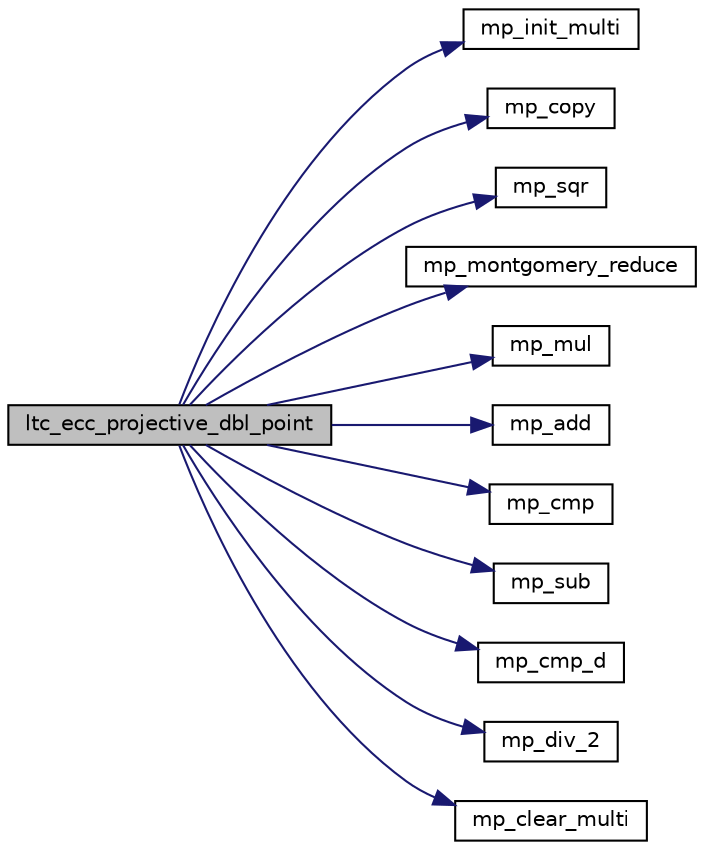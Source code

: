 digraph G
{
  edge [fontname="Helvetica",fontsize="10",labelfontname="Helvetica",labelfontsize="10"];
  node [fontname="Helvetica",fontsize="10",shape=record];
  rankdir="LR";
  Node1 [label="ltc_ecc_projective_dbl_point",height=0.2,width=0.4,color="black", fillcolor="grey75", style="filled" fontcolor="black"];
  Node1 -> Node2 [color="midnightblue",fontsize="10",style="solid",fontname="Helvetica"];
  Node2 [label="mp_init_multi",height=0.2,width=0.4,color="black", fillcolor="white", style="filled",URL="$tommath_8h.html#aedf0449ac8e85bb6460b1d6a5b3f1e56"];
  Node1 -> Node3 [color="midnightblue",fontsize="10",style="solid",fontname="Helvetica"];
  Node3 [label="mp_copy",height=0.2,width=0.4,color="black", fillcolor="white", style="filled",URL="$tommath_8h.html#a40137c186390668e7329fe8b4c169a81"];
  Node1 -> Node4 [color="midnightblue",fontsize="10",style="solid",fontname="Helvetica"];
  Node4 [label="mp_sqr",height=0.2,width=0.4,color="black", fillcolor="white", style="filled",URL="$tommath_8h.html#a9562eb810bfb1c9c35f76fd13cb12339"];
  Node1 -> Node5 [color="midnightblue",fontsize="10",style="solid",fontname="Helvetica"];
  Node5 [label="mp_montgomery_reduce",height=0.2,width=0.4,color="black", fillcolor="white", style="filled",URL="$tommath_8h.html#aa4691085d3ea04afa015d348774d2870"];
  Node1 -> Node6 [color="midnightblue",fontsize="10",style="solid",fontname="Helvetica"];
  Node6 [label="mp_mul",height=0.2,width=0.4,color="black", fillcolor="white", style="filled",URL="$tommath_8h.html#ada1a1daec73bc746301a0bef547382b3"];
  Node1 -> Node7 [color="midnightblue",fontsize="10",style="solid",fontname="Helvetica"];
  Node7 [label="mp_add",height=0.2,width=0.4,color="black", fillcolor="white", style="filled",URL="$tommath_8h.html#a394e42368265b70fcf0540c4a4eebc21"];
  Node1 -> Node8 [color="midnightblue",fontsize="10",style="solid",fontname="Helvetica"];
  Node8 [label="mp_cmp",height=0.2,width=0.4,color="black", fillcolor="white", style="filled",URL="$tommath_8h.html#aef0e3ca529e27bb381e55bbda6279009"];
  Node1 -> Node9 [color="midnightblue",fontsize="10",style="solid",fontname="Helvetica"];
  Node9 [label="mp_sub",height=0.2,width=0.4,color="black", fillcolor="white", style="filled",URL="$tommath_8h.html#a3c73e1c78e711390c214f6aaf6edd1bd"];
  Node1 -> Node10 [color="midnightblue",fontsize="10",style="solid",fontname="Helvetica"];
  Node10 [label="mp_cmp_d",height=0.2,width=0.4,color="black", fillcolor="white", style="filled",URL="$tommath_8h.html#aafbb7149deca3822af6b702a53a49b0f"];
  Node1 -> Node11 [color="midnightblue",fontsize="10",style="solid",fontname="Helvetica"];
  Node11 [label="mp_div_2",height=0.2,width=0.4,color="black", fillcolor="white", style="filled",URL="$tommath_8h.html#aab490333aa24aedbe4cb5e1f5e69c32f"];
  Node1 -> Node12 [color="midnightblue",fontsize="10",style="solid",fontname="Helvetica"];
  Node12 [label="mp_clear_multi",height=0.2,width=0.4,color="black", fillcolor="white", style="filled",URL="$tommath_8h.html#a1a67757be676c7aff5bbaf4909423565"];
}

